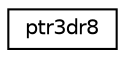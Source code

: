 digraph "Graphical Class Hierarchy"
{
 // INTERACTIVE_SVG=YES
 // LATEX_PDF_SIZE
  edge [fontname="Helvetica",fontsize="10",labelfontname="Helvetica",labelfontsize="10"];
  node [fontname="Helvetica",fontsize="10",shape=record];
  rankdir="LR";
  Node0 [label="ptr3dr8",height=0.2,width=0.4,color="black", fillcolor="white", style="filled",URL="$structfms__io__mod_1_1ptr3dr8.html",tooltip=" "];
}

